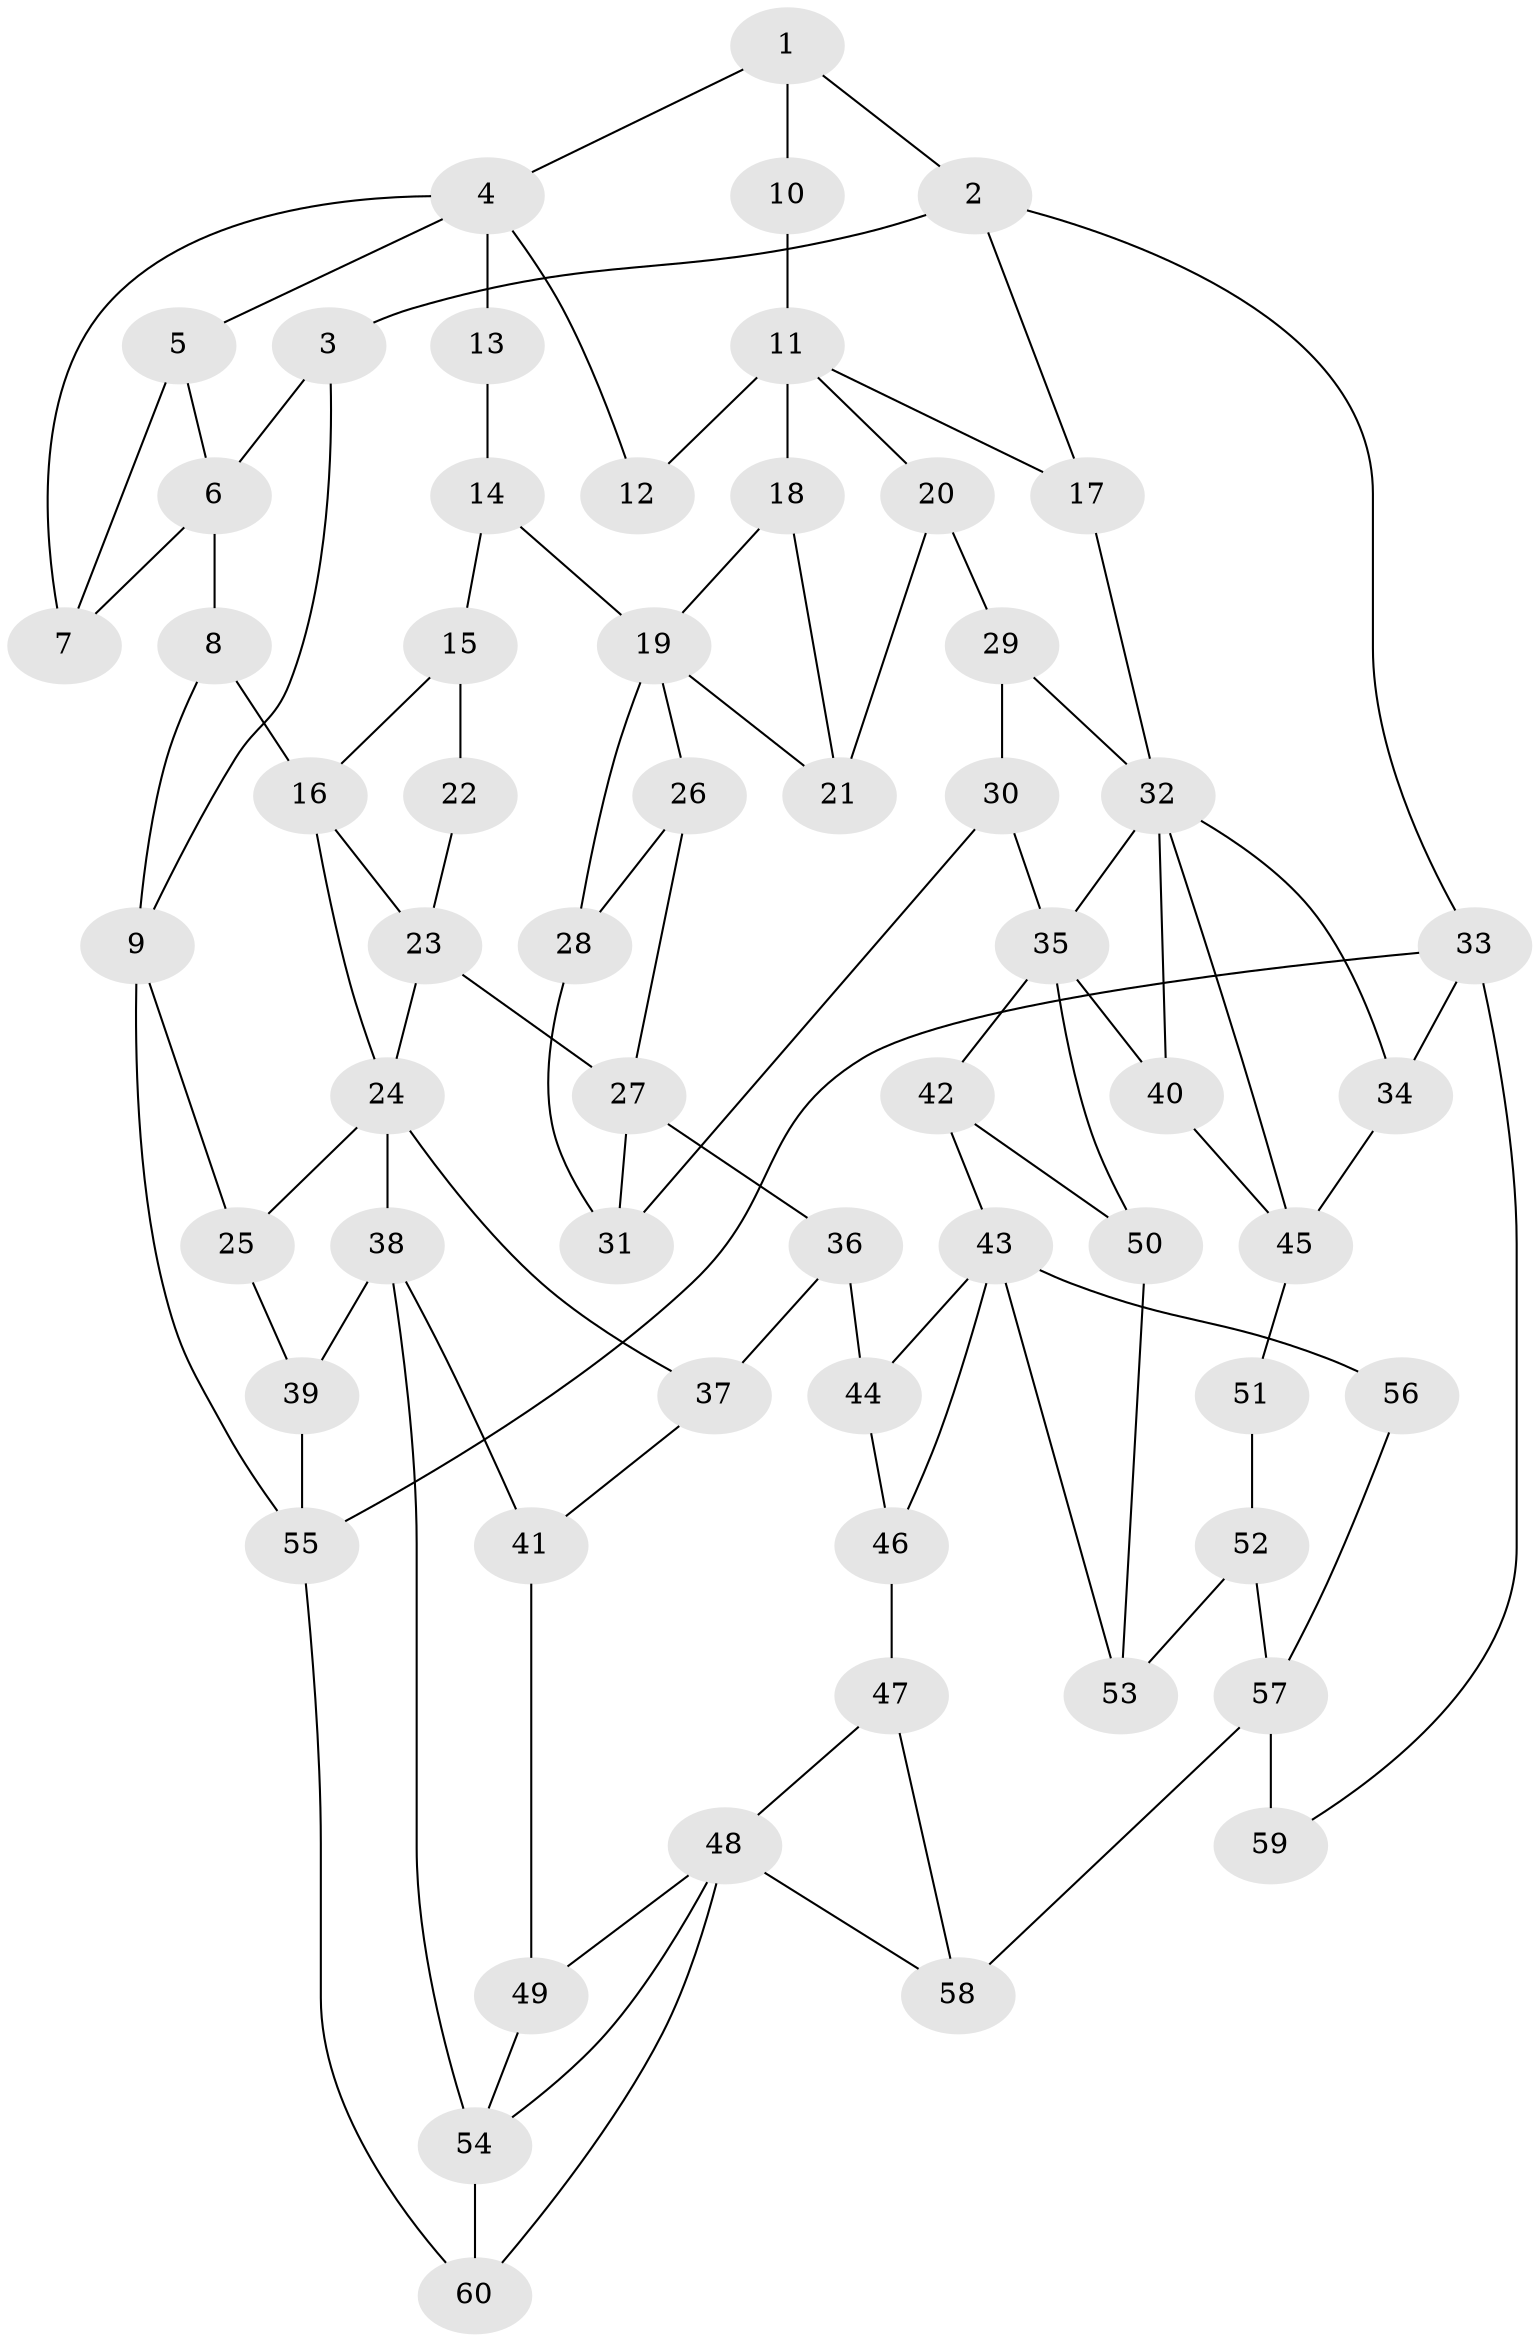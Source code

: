 // original degree distribution, {3: 0.03361344537815126, 6: 0.226890756302521, 5: 0.5210084033613446, 4: 0.2184873949579832}
// Generated by graph-tools (version 1.1) at 2025/38/03/09/25 02:38:42]
// undirected, 60 vertices, 101 edges
graph export_dot {
graph [start="1"]
  node [color=gray90,style=filled];
  1;
  2;
  3;
  4;
  5;
  6;
  7;
  8;
  9;
  10;
  11;
  12;
  13;
  14;
  15;
  16;
  17;
  18;
  19;
  20;
  21;
  22;
  23;
  24;
  25;
  26;
  27;
  28;
  29;
  30;
  31;
  32;
  33;
  34;
  35;
  36;
  37;
  38;
  39;
  40;
  41;
  42;
  43;
  44;
  45;
  46;
  47;
  48;
  49;
  50;
  51;
  52;
  53;
  54;
  55;
  56;
  57;
  58;
  59;
  60;
  1 -- 2 [weight=1.0];
  1 -- 4 [weight=1.0];
  1 -- 10 [weight=2.0];
  2 -- 3 [weight=1.0];
  2 -- 17 [weight=1.0];
  2 -- 33 [weight=1.0];
  3 -- 6 [weight=2.0];
  3 -- 9 [weight=1.0];
  4 -- 5 [weight=1.0];
  4 -- 7 [weight=1.0];
  4 -- 12 [weight=1.0];
  4 -- 13 [weight=2.0];
  5 -- 6 [weight=1.0];
  5 -- 7 [weight=1.0];
  6 -- 7 [weight=1.0];
  6 -- 8 [weight=2.0];
  8 -- 9 [weight=1.0];
  8 -- 16 [weight=2.0];
  9 -- 25 [weight=1.0];
  9 -- 55 [weight=1.0];
  10 -- 11 [weight=1.0];
  11 -- 12 [weight=2.0];
  11 -- 17 [weight=1.0];
  11 -- 18 [weight=1.0];
  11 -- 20 [weight=1.0];
  13 -- 14 [weight=2.0];
  14 -- 15 [weight=1.0];
  14 -- 19 [weight=2.0];
  15 -- 16 [weight=1.0];
  15 -- 22 [weight=1.0];
  16 -- 23 [weight=1.0];
  16 -- 24 [weight=1.0];
  17 -- 32 [weight=1.0];
  18 -- 19 [weight=1.0];
  18 -- 21 [weight=1.0];
  19 -- 21 [weight=1.0];
  19 -- 26 [weight=1.0];
  19 -- 28 [weight=1.0];
  20 -- 21 [weight=1.0];
  20 -- 29 [weight=1.0];
  22 -- 23 [weight=2.0];
  23 -- 24 [weight=1.0];
  23 -- 27 [weight=2.0];
  24 -- 25 [weight=1.0];
  24 -- 37 [weight=1.0];
  24 -- 38 [weight=1.0];
  25 -- 39 [weight=1.0];
  26 -- 27 [weight=1.0];
  26 -- 28 [weight=1.0];
  27 -- 31 [weight=1.0];
  27 -- 36 [weight=1.0];
  28 -- 31 [weight=1.0];
  29 -- 30 [weight=1.0];
  29 -- 32 [weight=1.0];
  30 -- 31 [weight=1.0];
  30 -- 35 [weight=1.0];
  32 -- 34 [weight=1.0];
  32 -- 35 [weight=1.0];
  32 -- 40 [weight=1.0];
  32 -- 45 [weight=1.0];
  33 -- 34 [weight=1.0];
  33 -- 55 [weight=1.0];
  33 -- 59 [weight=1.0];
  34 -- 45 [weight=2.0];
  35 -- 40 [weight=2.0];
  35 -- 42 [weight=1.0];
  35 -- 50 [weight=1.0];
  36 -- 37 [weight=1.0];
  36 -- 44 [weight=1.0];
  37 -- 41 [weight=1.0];
  38 -- 39 [weight=1.0];
  38 -- 41 [weight=1.0];
  38 -- 54 [weight=2.0];
  39 -- 55 [weight=1.0];
  40 -- 45 [weight=1.0];
  41 -- 49 [weight=1.0];
  42 -- 43 [weight=1.0];
  42 -- 50 [weight=1.0];
  43 -- 44 [weight=1.0];
  43 -- 46 [weight=1.0];
  43 -- 53 [weight=1.0];
  43 -- 56 [weight=2.0];
  44 -- 46 [weight=1.0];
  45 -- 51 [weight=2.0];
  46 -- 47 [weight=1.0];
  47 -- 48 [weight=1.0];
  47 -- 58 [weight=1.0];
  48 -- 49 [weight=1.0];
  48 -- 54 [weight=1.0];
  48 -- 58 [weight=1.0];
  48 -- 60 [weight=1.0];
  49 -- 54 [weight=1.0];
  50 -- 53 [weight=1.0];
  51 -- 52 [weight=1.0];
  52 -- 53 [weight=1.0];
  52 -- 57 [weight=1.0];
  54 -- 60 [weight=2.0];
  55 -- 60 [weight=1.0];
  56 -- 57 [weight=1.0];
  57 -- 58 [weight=2.0];
  57 -- 59 [weight=2.0];
}
